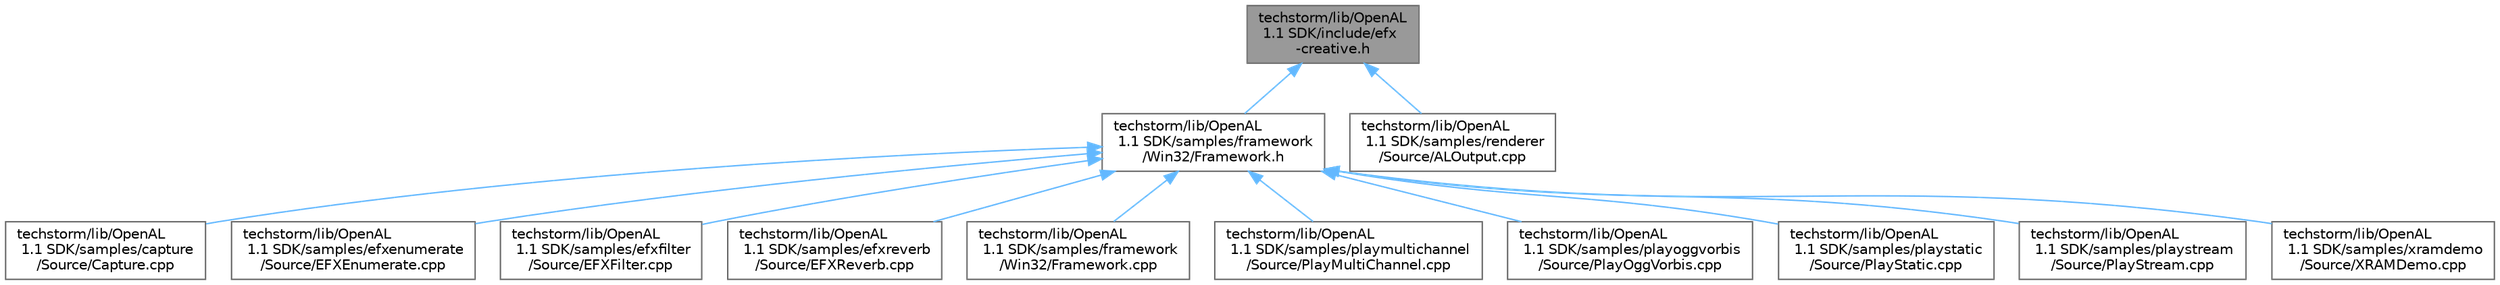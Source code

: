 digraph "techstorm/lib/OpenAL 1.1 SDK/include/efx-creative.h"
{
 // LATEX_PDF_SIZE
  bgcolor="transparent";
  edge [fontname=Helvetica,fontsize=10,labelfontname=Helvetica,labelfontsize=10];
  node [fontname=Helvetica,fontsize=10,shape=box,height=0.2,width=0.4];
  Node1 [id="Node000001",label="techstorm/lib/OpenAL\l 1.1 SDK/include/efx\l-creative.h",height=0.2,width=0.4,color="gray40", fillcolor="grey60", style="filled", fontcolor="black",tooltip=" "];
  Node1 -> Node2 [id="edge1_Node000001_Node000002",dir="back",color="steelblue1",style="solid",tooltip=" "];
  Node2 [id="Node000002",label="techstorm/lib/OpenAL\l 1.1 SDK/samples/framework\l/Win32/Framework.h",height=0.2,width=0.4,color="grey40", fillcolor="white", style="filled",URL="$_framework_8h.html",tooltip=" "];
  Node2 -> Node3 [id="edge2_Node000002_Node000003",dir="back",color="steelblue1",style="solid",tooltip=" "];
  Node3 [id="Node000003",label="techstorm/lib/OpenAL\l 1.1 SDK/samples/capture\l/Source/Capture.cpp",height=0.2,width=0.4,color="grey40", fillcolor="white", style="filled",URL="$_capture_8cpp.html",tooltip=" "];
  Node2 -> Node4 [id="edge3_Node000002_Node000004",dir="back",color="steelblue1",style="solid",tooltip=" "];
  Node4 [id="Node000004",label="techstorm/lib/OpenAL\l 1.1 SDK/samples/efxenumerate\l/Source/EFXEnumerate.cpp",height=0.2,width=0.4,color="grey40", fillcolor="white", style="filled",URL="$_e_f_x_enumerate_8cpp.html",tooltip=" "];
  Node2 -> Node5 [id="edge4_Node000002_Node000005",dir="back",color="steelblue1",style="solid",tooltip=" "];
  Node5 [id="Node000005",label="techstorm/lib/OpenAL\l 1.1 SDK/samples/efxfilter\l/Source/EFXFilter.cpp",height=0.2,width=0.4,color="grey40", fillcolor="white", style="filled",URL="$_e_f_x_filter_8cpp.html",tooltip=" "];
  Node2 -> Node6 [id="edge5_Node000002_Node000006",dir="back",color="steelblue1",style="solid",tooltip=" "];
  Node6 [id="Node000006",label="techstorm/lib/OpenAL\l 1.1 SDK/samples/efxreverb\l/Source/EFXReverb.cpp",height=0.2,width=0.4,color="grey40", fillcolor="white", style="filled",URL="$_e_f_x_reverb_8cpp.html",tooltip=" "];
  Node2 -> Node7 [id="edge6_Node000002_Node000007",dir="back",color="steelblue1",style="solid",tooltip=" "];
  Node7 [id="Node000007",label="techstorm/lib/OpenAL\l 1.1 SDK/samples/framework\l/Win32/Framework.cpp",height=0.2,width=0.4,color="grey40", fillcolor="white", style="filled",URL="$_framework_8cpp.html",tooltip=" "];
  Node2 -> Node8 [id="edge7_Node000002_Node000008",dir="back",color="steelblue1",style="solid",tooltip=" "];
  Node8 [id="Node000008",label="techstorm/lib/OpenAL\l 1.1 SDK/samples/playmultichannel\l/Source/PlayMultiChannel.cpp",height=0.2,width=0.4,color="grey40", fillcolor="white", style="filled",URL="$_play_multi_channel_8cpp.html",tooltip=" "];
  Node2 -> Node9 [id="edge8_Node000002_Node000009",dir="back",color="steelblue1",style="solid",tooltip=" "];
  Node9 [id="Node000009",label="techstorm/lib/OpenAL\l 1.1 SDK/samples/playoggvorbis\l/Source/PlayOggVorbis.cpp",height=0.2,width=0.4,color="grey40", fillcolor="white", style="filled",URL="$_play_ogg_vorbis_8cpp.html",tooltip=" "];
  Node2 -> Node10 [id="edge9_Node000002_Node000010",dir="back",color="steelblue1",style="solid",tooltip=" "];
  Node10 [id="Node000010",label="techstorm/lib/OpenAL\l 1.1 SDK/samples/playstatic\l/Source/PlayStatic.cpp",height=0.2,width=0.4,color="grey40", fillcolor="white", style="filled",URL="$_play_static_8cpp.html",tooltip=" "];
  Node2 -> Node11 [id="edge10_Node000002_Node000011",dir="back",color="steelblue1",style="solid",tooltip=" "];
  Node11 [id="Node000011",label="techstorm/lib/OpenAL\l 1.1 SDK/samples/playstream\l/Source/PlayStream.cpp",height=0.2,width=0.4,color="grey40", fillcolor="white", style="filled",URL="$_play_stream_8cpp.html",tooltip=" "];
  Node2 -> Node12 [id="edge11_Node000002_Node000012",dir="back",color="steelblue1",style="solid",tooltip=" "];
  Node12 [id="Node000012",label="techstorm/lib/OpenAL\l 1.1 SDK/samples/xramdemo\l/Source/XRAMDemo.cpp",height=0.2,width=0.4,color="grey40", fillcolor="white", style="filled",URL="$_x_r_a_m_demo_8cpp.html",tooltip=" "];
  Node1 -> Node13 [id="edge12_Node000001_Node000013",dir="back",color="steelblue1",style="solid",tooltip=" "];
  Node13 [id="Node000013",label="techstorm/lib/OpenAL\l 1.1 SDK/samples/renderer\l/Source/ALOutput.cpp",height=0.2,width=0.4,color="grey40", fillcolor="white", style="filled",URL="$_a_l_output_8cpp.html",tooltip=" "];
}
